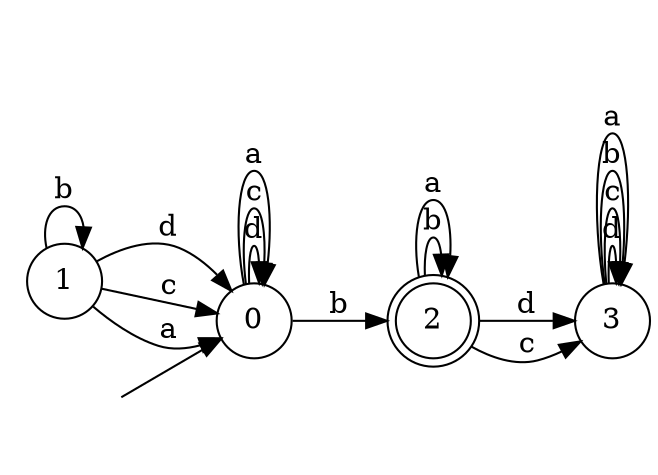 digraph {
  rankdir=LR;
  0 [label="0", shape = circle];
  0 -> 0 [label="d"];
  0 -> 0 [label="c"];
  0 -> 2 [label="b"];
  0 -> 0 [label="a"];
  1 [label="1", shape = circle];
  1 -> 0 [label="d"];
  1 -> 0 [label="c"];
  1 -> 1 [label="b"];
  1 -> 0 [label="a"];
  2 [label="2", shape = doublecircle];
  2 -> 3 [label="d"];
  2 -> 3 [label="c"];
  2 -> 2 [label="b"];
  2 -> 2 [label="a"];
  3 [label="3", shape = circle];
  3 -> 3 [label="d"];
  3 -> 3 [label="c"];
  3 -> 3 [label="b"];
  3 -> 3 [label="a"];
  4 [label="", shape = plaintext];
  4 -> 0 [label=""];
}
